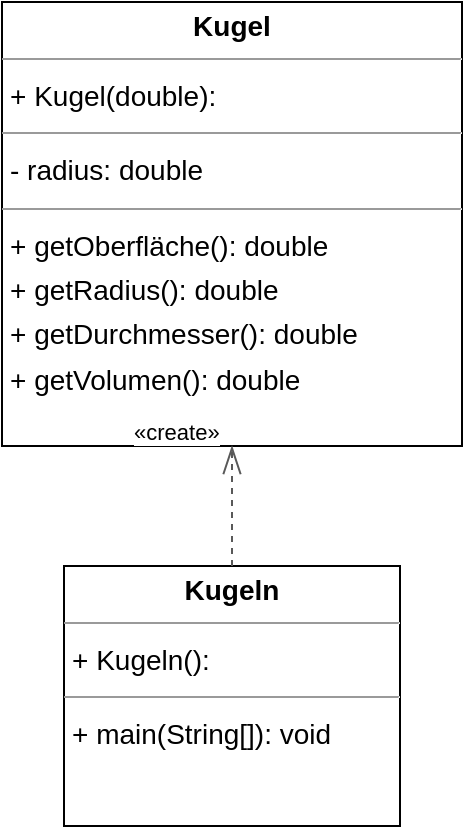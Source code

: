 <mxfile version="20.5.2"><diagram id="CWa-nP6JbzdLyYBNF607" name="Seite-1"><mxGraphModel dx="1058" dy="884" grid="1" gridSize="10" guides="1" tooltips="1" connect="1" arrows="1" fold="1" page="0" pageScale="1" pageWidth="827" pageHeight="1169" background="none" math="0" shadow="0"><root><mxCell id="0"/><mxCell id="1" parent="0"/><mxCell id="node0" value="&lt;p style=&quot;margin:0px;margin-top:4px;text-align:center;&quot;&gt;&lt;b&gt;Kugel&lt;/b&gt;&lt;/p&gt;&lt;hr size=&quot;1&quot;/&gt;&lt;p style=&quot;margin:0 0 0 4px;line-height:1.6;&quot;&gt;+ Kugel(double): &lt;/p&gt;&lt;hr size=&quot;1&quot;/&gt;&lt;p style=&quot;margin:0 0 0 4px;line-height:1.6;&quot;&gt;- radius: double&lt;/p&gt;&lt;hr size=&quot;1&quot;/&gt;&lt;p style=&quot;margin:0 0 0 4px;line-height:1.6;&quot;&gt;+ getOberfläche(): double&lt;br/&gt;+ getRadius(): double&lt;br/&gt;+ getDurchmesser(): double&lt;br/&gt;+ getVolumen(): double&lt;/p&gt;" style="verticalAlign=top;align=left;overflow=fill;fontSize=14;fontFamily=Helvetica;html=1;rounded=0;shadow=0;comic=0;labelBackgroundColor=none;strokeWidth=1;" parent="1" vertex="1"><mxGeometry x="-100" y="-82" width="230" height="222" as="geometry"/></mxCell><mxCell id="node1" value="&lt;p style=&quot;margin:0px;margin-top:4px;text-align:center;&quot;&gt;&lt;b&gt;Kugeln&lt;/b&gt;&lt;/p&gt;&lt;hr size=&quot;1&quot;/&gt;&lt;p style=&quot;margin:0 0 0 4px;line-height:1.6;&quot;&gt;+ Kugeln(): &lt;/p&gt;&lt;hr size=&quot;1&quot;/&gt;&lt;p style=&quot;margin:0 0 0 4px;line-height:1.6;&quot;&gt;+ main(String[]): void&lt;/p&gt;" style="verticalAlign=top;align=left;overflow=fill;fontSize=14;fontFamily=Helvetica;html=1;rounded=0;shadow=0;comic=0;labelBackgroundColor=none;strokeWidth=1;" parent="1" vertex="1"><mxGeometry x="-69" y="200" width="168" height="130" as="geometry"/></mxCell><mxCell id="edge0" value="" style="html=1;rounded=1;edgeStyle=orthogonalEdgeStyle;dashed=1;startArrow=none;endArrow=openThin;endSize=12;strokeColor=#595959;exitX=0.500;exitY=0.000;exitDx=0;exitDy=0;entryX=0.500;entryY=1.000;entryDx=0;entryDy=0;" parent="1" source="node1" target="node0" edge="1"><mxGeometry width="50" height="50" relative="1" as="geometry"><Array as="points"/></mxGeometry></mxCell><mxCell id="label2" value="«create»" style="edgeLabel;resizable=0;html=1;align=left;verticalAlign=top;strokeColor=default;" parent="edge0" vertex="1" connectable="0"><mxGeometry x="-36" y="120" as="geometry"/></mxCell></root></mxGraphModel></diagram></mxfile>
